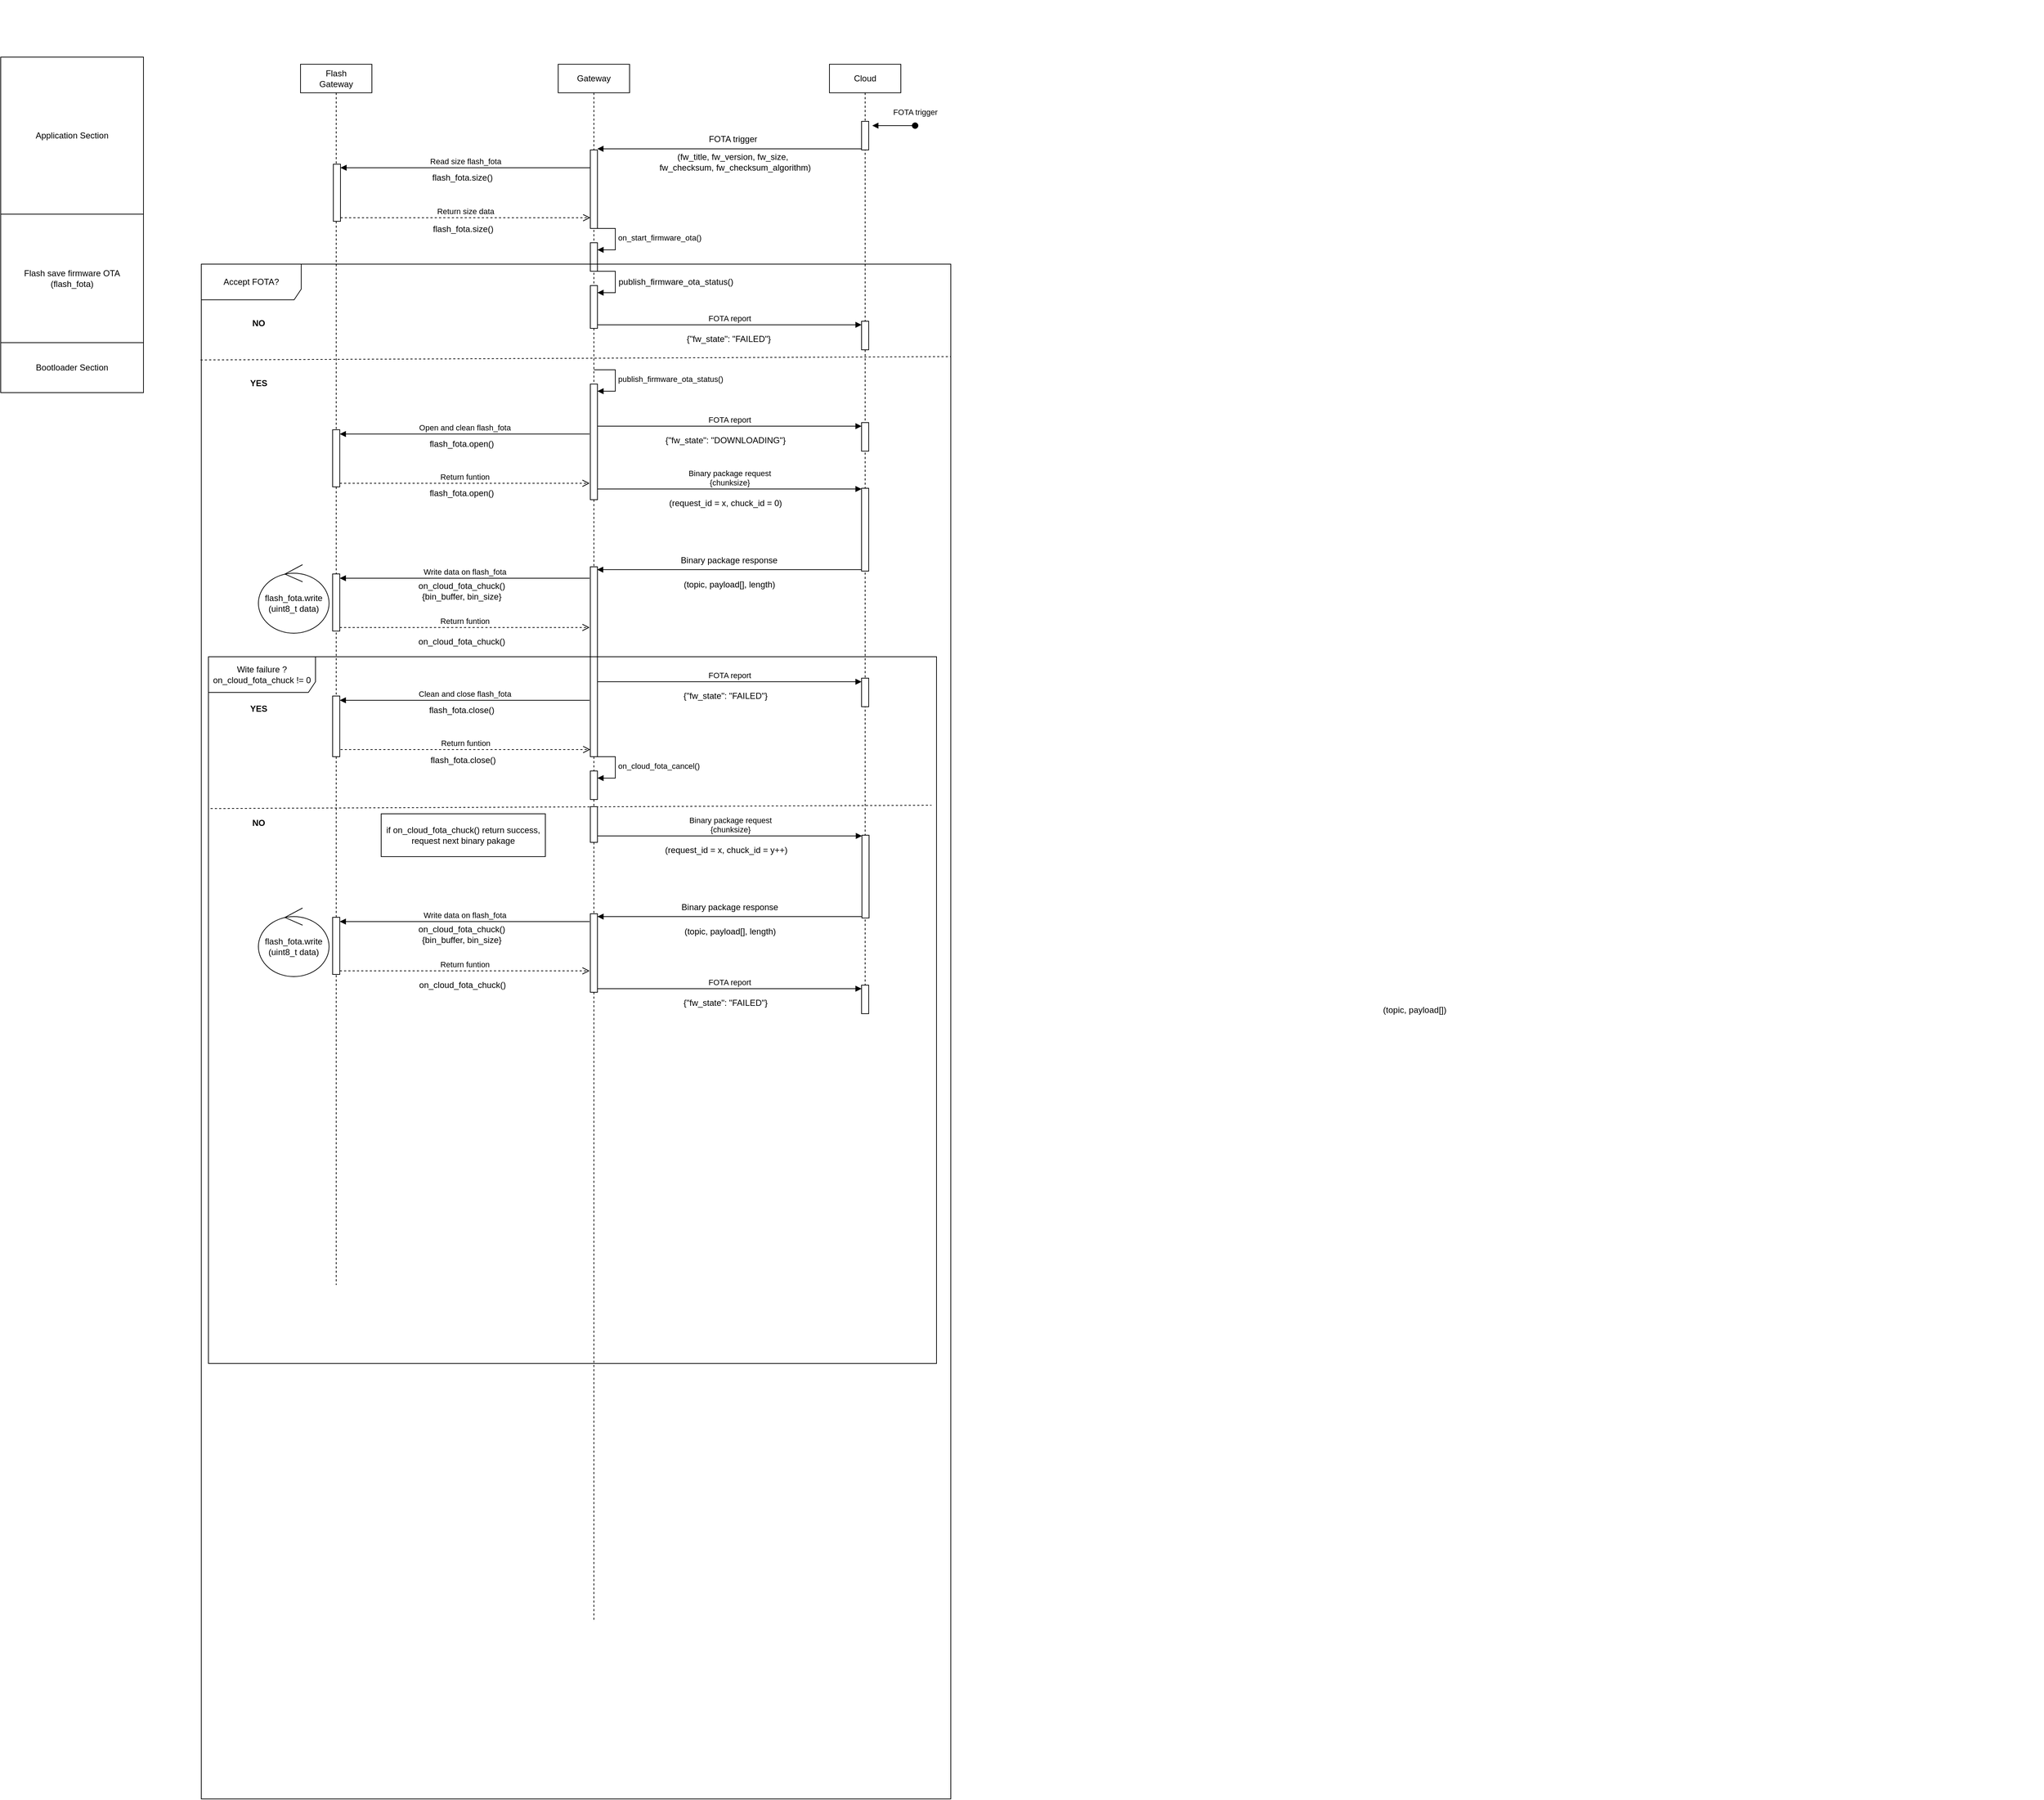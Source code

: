 <mxfile version="22.1.18" type="github">
  <diagram name="Trang-1" id="56AyVAC0W4KGTkij7woR">
    <mxGraphModel dx="3514" dy="2036" grid="1" gridSize="10" guides="1" tooltips="1" connect="1" arrows="1" fold="1" page="1" pageScale="1" pageWidth="827" pageHeight="1169" math="0" shadow="0">
      <root>
        <mxCell id="0" />
        <mxCell id="1" parent="0" />
        <mxCell id="Fb_U7boIacRhd0R1twYU-1" value="" style="shape=image;verticalLabelPosition=bottom;labelBackgroundColor=default;verticalAlign=top;aspect=fixed;imageAspect=0;image=https://www.electronicwings.com/storage/PlatformSection/TopicContent/368/description/uploading%20arduino%20program.png;" vertex="1" parent="1">
          <mxGeometry x="1060" y="-50" width="880.22" height="523" as="geometry" />
        </mxCell>
        <mxCell id="Fb_U7boIacRhd0R1twYU-4" value="Bootloader Section" style="rounded=0;whiteSpace=wrap;html=1;" vertex="1" parent="1">
          <mxGeometry x="-921" y="430" width="200" height="70" as="geometry" />
        </mxCell>
        <mxCell id="Fb_U7boIacRhd0R1twYU-5" value="Flash save firmware OTA&lt;br&gt;(flash_fota)" style="rounded=0;whiteSpace=wrap;html=1;" vertex="1" parent="1">
          <mxGeometry x="-921" y="250" width="200" height="180" as="geometry" />
        </mxCell>
        <mxCell id="Fb_U7boIacRhd0R1twYU-6" value="Application Section" style="rounded=0;whiteSpace=wrap;html=1;" vertex="1" parent="1">
          <mxGeometry x="-921" y="30" width="200" height="220" as="geometry" />
        </mxCell>
        <mxCell id="Fb_U7boIacRhd0R1twYU-7" value="Cloud" style="shape=umlLifeline;perimeter=lifelinePerimeter;whiteSpace=wrap;html=1;container=1;dropTarget=0;collapsible=0;recursiveResize=0;outlineConnect=0;portConstraint=eastwest;newEdgeStyle={&quot;curved&quot;:0,&quot;rounded&quot;:0};" vertex="1" parent="1">
          <mxGeometry x="240" y="40" width="100" height="1330" as="geometry" />
        </mxCell>
        <mxCell id="Fb_U7boIacRhd0R1twYU-10" value="" style="html=1;points=[[0,0,0,0,5],[0,1,0,0,-5],[1,0,0,0,5],[1,1,0,0,-5]];perimeter=orthogonalPerimeter;outlineConnect=0;targetShapes=umlLifeline;portConstraint=eastwest;newEdgeStyle={&quot;curved&quot;:0,&quot;rounded&quot;:0};" vertex="1" parent="Fb_U7boIacRhd0R1twYU-7">
          <mxGeometry x="45" y="80" width="10" height="40" as="geometry" />
        </mxCell>
        <mxCell id="Fb_U7boIacRhd0R1twYU-38" value="FOTA report" style="html=1;verticalAlign=bottom;endArrow=block;curved=0;rounded=0;exitX=1;exitY=1;exitDx=0;exitDy=-5;exitPerimeter=0;entryX=0;entryY=0;entryDx=0;entryDy=5;entryPerimeter=0;" edge="1" parent="Fb_U7boIacRhd0R1twYU-7" target="Fb_U7boIacRhd0R1twYU-39">
          <mxGeometry width="80" relative="1" as="geometry">
            <mxPoint x="-325" y="507" as="sourcePoint" />
            <mxPoint x="-230" y="502" as="targetPoint" />
          </mxGeometry>
        </mxCell>
        <mxCell id="Fb_U7boIacRhd0R1twYU-39" value="" style="html=1;points=[[0,0,0,0,5],[0,1,0,0,-5],[1,0,0,0,5],[1,1,0,0,-5]];perimeter=orthogonalPerimeter;outlineConnect=0;targetShapes=umlLifeline;portConstraint=eastwest;newEdgeStyle={&quot;curved&quot;:0,&quot;rounded&quot;:0};" vertex="1" parent="Fb_U7boIacRhd0R1twYU-7">
          <mxGeometry x="45" y="502" width="10" height="40" as="geometry" />
        </mxCell>
        <mxCell id="Fb_U7boIacRhd0R1twYU-75" value="FOTA report" style="html=1;verticalAlign=bottom;endArrow=block;curved=0;rounded=0;exitX=1;exitY=1;exitDx=0;exitDy=-5;exitPerimeter=0;entryX=0;entryY=0;entryDx=0;entryDy=5;entryPerimeter=0;" edge="1" parent="Fb_U7boIacRhd0R1twYU-7" target="Fb_U7boIacRhd0R1twYU-76">
          <mxGeometry width="80" relative="1" as="geometry">
            <mxPoint x="-325" y="865" as="sourcePoint" />
            <mxPoint x="-230" y="860" as="targetPoint" />
          </mxGeometry>
        </mxCell>
        <mxCell id="Fb_U7boIacRhd0R1twYU-76" value="" style="html=1;points=[[0,0,0,0,5],[0,1,0,0,-5],[1,0,0,0,5],[1,1,0,0,-5]];perimeter=orthogonalPerimeter;outlineConnect=0;targetShapes=umlLifeline;portConstraint=eastwest;newEdgeStyle={&quot;curved&quot;:0,&quot;rounded&quot;:0};" vertex="1" parent="Fb_U7boIacRhd0R1twYU-7">
          <mxGeometry x="45" y="860" width="10" height="40" as="geometry" />
        </mxCell>
        <mxCell id="Fb_U7boIacRhd0R1twYU-77" value="{&quot;fw_state&quot;: &quot;FAILED&quot;}" style="text;html=1;strokeColor=none;fillColor=none;align=center;verticalAlign=middle;whiteSpace=wrap;rounded=0;" vertex="1" parent="Fb_U7boIacRhd0R1twYU-7">
          <mxGeometry x="-240" y="870" width="189" height="30" as="geometry" />
        </mxCell>
        <mxCell id="Fb_U7boIacRhd0R1twYU-8" value="Gateway" style="shape=umlLifeline;perimeter=lifelinePerimeter;whiteSpace=wrap;html=1;container=1;dropTarget=0;collapsible=0;recursiveResize=0;outlineConnect=0;portConstraint=eastwest;newEdgeStyle={&quot;curved&quot;:0,&quot;rounded&quot;:0};" vertex="1" parent="1">
          <mxGeometry x="-140" y="40" width="100" height="2180" as="geometry" />
        </mxCell>
        <mxCell id="Fb_U7boIacRhd0R1twYU-13" value="" style="html=1;points=[[0,0,0,0,5],[0,1,0,0,-5],[1,0,0,0,5],[1,1,0,0,-5]];perimeter=orthogonalPerimeter;outlineConnect=0;targetShapes=umlLifeline;portConstraint=eastwest;newEdgeStyle={&quot;curved&quot;:0,&quot;rounded&quot;:0};" vertex="1" parent="Fb_U7boIacRhd0R1twYU-8">
          <mxGeometry x="45" y="120" width="10" height="110" as="geometry" />
        </mxCell>
        <mxCell id="Fb_U7boIacRhd0R1twYU-22" value="" style="html=1;points=[[0,0,0,0,5],[0,1,0,0,-5],[1,0,0,0,5],[1,1,0,0,-5]];perimeter=orthogonalPerimeter;outlineConnect=0;targetShapes=umlLifeline;portConstraint=eastwest;newEdgeStyle={&quot;curved&quot;:0,&quot;rounded&quot;:0};" vertex="1" parent="Fb_U7boIacRhd0R1twYU-8">
          <mxGeometry x="45" y="250" width="10" height="40" as="geometry" />
        </mxCell>
        <mxCell id="Fb_U7boIacRhd0R1twYU-23" value="on_start_firmware_ota()" style="html=1;align=left;spacingLeft=2;endArrow=block;rounded=0;edgeStyle=orthogonalEdgeStyle;curved=0;rounded=0;" edge="1" target="Fb_U7boIacRhd0R1twYU-22" parent="Fb_U7boIacRhd0R1twYU-8">
          <mxGeometry relative="1" as="geometry">
            <mxPoint x="50" y="230" as="sourcePoint" />
            <Array as="points">
              <mxPoint x="80" y="260" />
            </Array>
          </mxGeometry>
        </mxCell>
        <mxCell id="Fb_U7boIacRhd0R1twYU-35" value="" style="html=1;points=[[0,0,0,0,5],[0,1,0,0,-5],[1,0,0,0,5],[1,1,0,0,-5]];perimeter=orthogonalPerimeter;outlineConnect=0;targetShapes=umlLifeline;portConstraint=eastwest;newEdgeStyle={&quot;curved&quot;:0,&quot;rounded&quot;:0};" vertex="1" parent="Fb_U7boIacRhd0R1twYU-8">
          <mxGeometry x="45" y="448" width="10" height="162" as="geometry" />
        </mxCell>
        <mxCell id="Fb_U7boIacRhd0R1twYU-36" value="publish_firmware_ota_status()" style="html=1;align=left;spacingLeft=2;endArrow=block;rounded=0;edgeStyle=orthogonalEdgeStyle;curved=0;rounded=0;" edge="1" target="Fb_U7boIacRhd0R1twYU-35" parent="Fb_U7boIacRhd0R1twYU-8">
          <mxGeometry relative="1" as="geometry">
            <mxPoint x="50" y="428" as="sourcePoint" />
            <Array as="points">
              <mxPoint x="80" y="458" />
            </Array>
          </mxGeometry>
        </mxCell>
        <mxCell id="Fb_U7boIacRhd0R1twYU-9" value="Flash&lt;br&gt;Gateway" style="shape=umlLifeline;perimeter=lifelinePerimeter;whiteSpace=wrap;html=1;container=1;dropTarget=0;collapsible=0;recursiveResize=0;outlineConnect=0;portConstraint=eastwest;newEdgeStyle={&quot;curved&quot;:0,&quot;rounded&quot;:0};" vertex="1" parent="1">
          <mxGeometry x="-501" y="40" width="100" height="1710" as="geometry" />
        </mxCell>
        <mxCell id="Fb_U7boIacRhd0R1twYU-15" value="" style="html=1;points=[[0,0,0,0,5],[0,1,0,0,-5],[1,0,0,0,5],[1,1,0,0,-5]];perimeter=orthogonalPerimeter;outlineConnect=0;targetShapes=umlLifeline;portConstraint=eastwest;newEdgeStyle={&quot;curved&quot;:0,&quot;rounded&quot;:0};" vertex="1" parent="Fb_U7boIacRhd0R1twYU-9">
          <mxGeometry x="46" y="140" width="10" height="80" as="geometry" />
        </mxCell>
        <mxCell id="Fb_U7boIacRhd0R1twYU-11" value="FOTA trigger" style="html=1;verticalAlign=bottom;startArrow=oval;startFill=1;endArrow=block;startSize=8;curved=0;rounded=0;" edge="1" parent="1">
          <mxGeometry x="-1" y="-10" width="60" relative="1" as="geometry">
            <mxPoint x="360" y="126" as="sourcePoint" />
            <mxPoint x="300" y="126" as="targetPoint" />
            <mxPoint as="offset" />
          </mxGeometry>
        </mxCell>
        <mxCell id="Fb_U7boIacRhd0R1twYU-12" value="" style="html=1;verticalAlign=bottom;labelBackgroundColor=none;endArrow=block;endFill=1;rounded=0;entryX=0.986;entryY=-0.014;entryDx=0;entryDy=0;entryPerimeter=0;" edge="1" parent="1" source="Fb_U7boIacRhd0R1twYU-10" target="Fb_U7boIacRhd0R1twYU-13">
          <mxGeometry width="160" relative="1" as="geometry">
            <mxPoint x="110" y="160" as="sourcePoint" />
            <mxPoint x="-50" y="160" as="targetPoint" />
          </mxGeometry>
        </mxCell>
        <mxCell id="Fb_U7boIacRhd0R1twYU-14" value="FOTA trigger" style="text;html=1;strokeColor=none;fillColor=none;align=center;verticalAlign=middle;whiteSpace=wrap;rounded=0;" vertex="1" parent="1">
          <mxGeometry x="50" y="130" width="110" height="30" as="geometry" />
        </mxCell>
        <mxCell id="Fb_U7boIacRhd0R1twYU-16" value="Read size flash_fota" style="html=1;verticalAlign=bottom;endArrow=block;curved=0;rounded=0;entryX=1;entryY=0;entryDx=0;entryDy=5;" edge="1" target="Fb_U7boIacRhd0R1twYU-15" parent="1" source="Fb_U7boIacRhd0R1twYU-13">
          <mxGeometry x="0.001" relative="1" as="geometry">
            <mxPoint x="-375" y="185" as="sourcePoint" />
            <mxPoint as="offset" />
          </mxGeometry>
        </mxCell>
        <mxCell id="Fb_U7boIacRhd0R1twYU-17" value="Return size data" style="html=1;verticalAlign=bottom;endArrow=open;dashed=1;endSize=8;curved=0;rounded=0;exitX=1;exitY=1;exitDx=0;exitDy=-5;" edge="1" source="Fb_U7boIacRhd0R1twYU-15" parent="1" target="Fb_U7boIacRhd0R1twYU-13">
          <mxGeometry relative="1" as="geometry">
            <mxPoint x="-375" y="255" as="targetPoint" />
          </mxGeometry>
        </mxCell>
        <mxCell id="Fb_U7boIacRhd0R1twYU-18" value="flash_fota.size()" style="text;html=1;strokeColor=none;fillColor=none;align=center;verticalAlign=middle;whiteSpace=wrap;rounded=0;" vertex="1" parent="1">
          <mxGeometry x="-369" y="184" width="190" height="30" as="geometry" />
        </mxCell>
        <mxCell id="Fb_U7boIacRhd0R1twYU-20" value="(fw_title,&amp;nbsp;fw_version,&amp;nbsp;fw_size,&amp;nbsp;&amp;nbsp;&lt;br&gt;fw_checksum,&amp;nbsp;fw_checksum_algorithm)" style="text;html=1;strokeColor=none;fillColor=none;align=center;verticalAlign=middle;whiteSpace=wrap;rounded=0;" vertex="1" parent="1">
          <mxGeometry x="-32" y="162" width="280" height="30" as="geometry" />
        </mxCell>
        <mxCell id="Fb_U7boIacRhd0R1twYU-24" value="Accept FOTA?" style="shape=umlFrame;whiteSpace=wrap;html=1;pointerEvents=0;width=140;height=50;" vertex="1" parent="1">
          <mxGeometry x="-640" y="320" width="1050" height="2150" as="geometry" />
        </mxCell>
        <mxCell id="Fb_U7boIacRhd0R1twYU-28" value="" style="html=1;points=[[0,0,0,0,5],[0,1,0,0,-5],[1,0,0,0,5],[1,1,0,0,-5]];perimeter=orthogonalPerimeter;outlineConnect=0;targetShapes=umlLifeline;portConstraint=eastwest;newEdgeStyle={&quot;curved&quot;:0,&quot;rounded&quot;:0};" vertex="1" parent="1">
          <mxGeometry x="-95" y="350" width="10" height="60" as="geometry" />
        </mxCell>
        <mxCell id="Fb_U7boIacRhd0R1twYU-29" value="&lt;div style=&quot;color: rgb(212, 212, 212); background-color: rgb(30, 30, 30); font-family: Consolas, &amp;quot;Courier New&amp;quot;, monospace; font-size: 14px; line-height: 19px;&quot;&gt;&lt;br&gt;&lt;/div&gt;" style="html=1;align=left;spacingLeft=2;endArrow=block;rounded=0;edgeStyle=orthogonalEdgeStyle;curved=0;rounded=0;" edge="1" target="Fb_U7boIacRhd0R1twYU-28" parent="1">
          <mxGeometry x="0.008" relative="1" as="geometry">
            <mxPoint x="-90" y="330" as="sourcePoint" />
            <Array as="points">
              <mxPoint x="-60" y="360" />
            </Array>
            <mxPoint as="offset" />
          </mxGeometry>
        </mxCell>
        <mxCell id="Fb_U7boIacRhd0R1twYU-30" value="NO" style="text;align=center;fontStyle=1;verticalAlign=middle;spacingLeft=3;spacingRight=3;strokeColor=none;rotatable=0;points=[[0,0.5],[1,0.5]];portConstraint=eastwest;html=1;" vertex="1" parent="1">
          <mxGeometry x="-600" y="390" width="80" height="26" as="geometry" />
        </mxCell>
        <mxCell id="Fb_U7boIacRhd0R1twYU-31" value="FOTA report" style="html=1;verticalAlign=bottom;endArrow=block;curved=0;rounded=0;exitX=1;exitY=1;exitDx=0;exitDy=-5;exitPerimeter=0;entryX=0;entryY=0;entryDx=0;entryDy=5;entryPerimeter=0;" edge="1" parent="1" source="Fb_U7boIacRhd0R1twYU-28" target="Fb_U7boIacRhd0R1twYU-32">
          <mxGeometry width="80" relative="1" as="geometry">
            <mxPoint x="-70" y="400" as="sourcePoint" />
            <mxPoint x="10" y="400" as="targetPoint" />
          </mxGeometry>
        </mxCell>
        <mxCell id="Fb_U7boIacRhd0R1twYU-32" value="" style="html=1;points=[[0,0,0,0,5],[0,1,0,0,-5],[1,0,0,0,5],[1,1,0,0,-5]];perimeter=orthogonalPerimeter;outlineConnect=0;targetShapes=umlLifeline;portConstraint=eastwest;newEdgeStyle={&quot;curved&quot;:0,&quot;rounded&quot;:0};" vertex="1" parent="1">
          <mxGeometry x="285" y="400" width="10" height="40" as="geometry" />
        </mxCell>
        <mxCell id="Fb_U7boIacRhd0R1twYU-33" value="{&quot;fw_state&quot;: &quot;FAILED&quot;}" style="text;html=1;strokeColor=none;fillColor=none;align=center;verticalAlign=middle;whiteSpace=wrap;rounded=0;" vertex="1" parent="1">
          <mxGeometry x="29" y="410" width="140" height="30" as="geometry" />
        </mxCell>
        <mxCell id="Fb_U7boIacRhd0R1twYU-34" value="YES" style="text;align=center;fontStyle=1;verticalAlign=middle;spacingLeft=3;spacingRight=3;strokeColor=none;rotatable=0;points=[[0,0.5],[1,0.5]];portConstraint=eastwest;html=1;" vertex="1" parent="1">
          <mxGeometry x="-600" y="474" width="80" height="26" as="geometry" />
        </mxCell>
        <mxCell id="Fb_U7boIacRhd0R1twYU-37" value="publish_firmware_ota_status()" style="text;html=1;strokeColor=none;fillColor=none;align=center;verticalAlign=middle;whiteSpace=wrap;rounded=0;" vertex="1" parent="1">
          <mxGeometry x="-60" y="330" width="170" height="30" as="geometry" />
        </mxCell>
        <mxCell id="Fb_U7boIacRhd0R1twYU-40" value="{&quot;fw_state&quot;: &quot;DOWNLOADING&quot;}" style="text;html=1;strokeColor=none;fillColor=none;align=center;verticalAlign=middle;whiteSpace=wrap;rounded=0;" vertex="1" parent="1">
          <mxGeometry y="552" width="189" height="30" as="geometry" />
        </mxCell>
        <mxCell id="Fb_U7boIacRhd0R1twYU-41" value="Binary package request&lt;br&gt;{chunksize}" style="html=1;verticalAlign=bottom;endArrow=block;curved=0;rounded=0;exitX=1;exitY=1;exitDx=0;exitDy=-5;exitPerimeter=0;entryX=0;entryY=0;entryDx=0;entryDy=5;entryPerimeter=0;" edge="1" parent="1">
          <mxGeometry width="80" relative="1" as="geometry">
            <mxPoint x="-85" y="635" as="sourcePoint" />
            <mxPoint x="285" y="635" as="targetPoint" />
          </mxGeometry>
        </mxCell>
        <mxCell id="Fb_U7boIacRhd0R1twYU-43" value="(request_id = x, chuck_id = 0)" style="text;html=1;strokeColor=none;fillColor=none;align=center;verticalAlign=middle;whiteSpace=wrap;rounded=0;" vertex="1" parent="1">
          <mxGeometry y="640" width="189" height="30" as="geometry" />
        </mxCell>
        <mxCell id="Fb_U7boIacRhd0R1twYU-44" value="" style="html=1;points=[[0,0,0,0,5],[0,1,0,0,-5],[1,0,0,0,5],[1,1,0,0,-5]];perimeter=orthogonalPerimeter;outlineConnect=0;targetShapes=umlLifeline;portConstraint=eastwest;newEdgeStyle={&quot;curved&quot;:0,&quot;rounded&quot;:0};" vertex="1" parent="1">
          <mxGeometry x="285" y="634" width="10" height="116" as="geometry" />
        </mxCell>
        <mxCell id="Fb_U7boIacRhd0R1twYU-45" value="" style="html=1;verticalAlign=bottom;labelBackgroundColor=none;endArrow=block;endFill=1;rounded=0;entryX=0.986;entryY=-0.014;entryDx=0;entryDy=0;entryPerimeter=0;" edge="1" parent="1">
          <mxGeometry width="160" relative="1" as="geometry">
            <mxPoint x="284.5" y="748" as="sourcePoint" />
            <mxPoint x="-85.5" y="748" as="targetPoint" />
          </mxGeometry>
        </mxCell>
        <mxCell id="Fb_U7boIacRhd0R1twYU-46" value="Binary package response" style="text;html=1;strokeColor=none;fillColor=none;align=center;verticalAlign=middle;whiteSpace=wrap;rounded=0;" vertex="1" parent="1">
          <mxGeometry x="12.25" y="720" width="174.5" height="30" as="geometry" />
        </mxCell>
        <mxCell id="Fb_U7boIacRhd0R1twYU-47" value="(topic, payload[])" style="text;html=1;strokeColor=none;fillColor=none;align=center;verticalAlign=middle;whiteSpace=wrap;rounded=0;" vertex="1" parent="1">
          <mxGeometry x="920" y="1350" width="280" height="30" as="geometry" />
        </mxCell>
        <mxCell id="Fb_U7boIacRhd0R1twYU-48" value="" style="html=1;points=[[0,0,0,0,5],[0,1,0,0,-5],[1,0,0,0,5],[1,1,0,0,-5]];perimeter=orthogonalPerimeter;outlineConnect=0;targetShapes=umlLifeline;portConstraint=eastwest;newEdgeStyle={&quot;curved&quot;:0,&quot;rounded&quot;:0};" vertex="1" parent="1">
          <mxGeometry x="-95" y="744" width="10" height="266" as="geometry" />
        </mxCell>
        <mxCell id="Fb_U7boIacRhd0R1twYU-49" value="(topic, payload[], length)" style="text;html=1;strokeColor=none;fillColor=none;align=center;verticalAlign=middle;whiteSpace=wrap;rounded=0;" vertex="1" parent="1">
          <mxGeometry x="-40" y="754" width="280" height="30" as="geometry" />
        </mxCell>
        <mxCell id="Fb_U7boIacRhd0R1twYU-50" value="" style="html=1;points=[[0,0,0,0,5],[0,1,0,0,-5],[1,0,0,0,5],[1,1,0,0,-5]];perimeter=orthogonalPerimeter;outlineConnect=0;targetShapes=umlLifeline;portConstraint=eastwest;newEdgeStyle={&quot;curved&quot;:0,&quot;rounded&quot;:0};" vertex="1" parent="1">
          <mxGeometry x="-456" y="754" width="10" height="80" as="geometry" />
        </mxCell>
        <mxCell id="Fb_U7boIacRhd0R1twYU-51" value="Write data on flash_fota" style="html=1;verticalAlign=bottom;endArrow=block;curved=0;rounded=0;entryX=1;entryY=0;entryDx=0;entryDy=5;" edge="1" parent="1">
          <mxGeometry x="0.001" relative="1" as="geometry">
            <mxPoint x="-96" y="760" as="sourcePoint" />
            <mxPoint as="offset" />
            <mxPoint x="-446" y="760" as="targetPoint" />
          </mxGeometry>
        </mxCell>
        <mxCell id="Fb_U7boIacRhd0R1twYU-52" value="Return funtion" style="html=1;verticalAlign=bottom;endArrow=open;dashed=1;endSize=8;curved=0;rounded=0;exitX=1;exitY=1;exitDx=0;exitDy=-5;" edge="1" parent="1" source="Fb_U7boIacRhd0R1twYU-50">
          <mxGeometry relative="1" as="geometry">
            <mxPoint x="-96" y="829" as="targetPoint" />
          </mxGeometry>
        </mxCell>
        <mxCell id="Fb_U7boIacRhd0R1twYU-53" value="on_cloud_fota_chuck()&lt;br&gt;{bin_buffer, bin_size}" style="text;html=1;strokeColor=none;fillColor=none;align=center;verticalAlign=middle;whiteSpace=wrap;rounded=0;" vertex="1" parent="1">
          <mxGeometry x="-370" y="763" width="190" height="30" as="geometry" />
        </mxCell>
        <mxCell id="Fb_U7boIacRhd0R1twYU-55" value="on_cloud_fota_chuck()" style="text;html=1;strokeColor=none;fillColor=none;align=center;verticalAlign=middle;whiteSpace=wrap;rounded=0;" vertex="1" parent="1">
          <mxGeometry x="-370" y="834" width="190" height="30" as="geometry" />
        </mxCell>
        <mxCell id="Fb_U7boIacRhd0R1twYU-56" value="" style="html=1;points=[[0,0,0,0,5],[0,1,0,0,-5],[1,0,0,0,5],[1,1,0,0,-5]];perimeter=orthogonalPerimeter;outlineConnect=0;targetShapes=umlLifeline;portConstraint=eastwest;newEdgeStyle={&quot;curved&quot;:0,&quot;rounded&quot;:0};" vertex="1" parent="1">
          <mxGeometry x="-456" y="552" width="10" height="80" as="geometry" />
        </mxCell>
        <mxCell id="Fb_U7boIacRhd0R1twYU-57" value="Open and clean flash_fota" style="html=1;verticalAlign=bottom;endArrow=block;curved=0;rounded=0;entryX=1;entryY=0;entryDx=0;entryDy=5;" edge="1" parent="1">
          <mxGeometry x="0.001" relative="1" as="geometry">
            <mxPoint x="-96" y="558" as="sourcePoint" />
            <mxPoint as="offset" />
            <mxPoint x="-446" y="558" as="targetPoint" />
          </mxGeometry>
        </mxCell>
        <mxCell id="Fb_U7boIacRhd0R1twYU-58" value="Return funtion" style="html=1;verticalAlign=bottom;endArrow=open;dashed=1;endSize=8;curved=0;rounded=0;exitX=1;exitY=1;exitDx=0;exitDy=-5;" edge="1" parent="1" source="Fb_U7boIacRhd0R1twYU-56">
          <mxGeometry relative="1" as="geometry">
            <mxPoint x="-96" y="627" as="targetPoint" />
          </mxGeometry>
        </mxCell>
        <mxCell id="Fb_U7boIacRhd0R1twYU-59" value="flash_fota.open()" style="text;html=1;strokeColor=none;fillColor=none;align=center;verticalAlign=middle;whiteSpace=wrap;rounded=0;" vertex="1" parent="1">
          <mxGeometry x="-370" y="557" width="190" height="30" as="geometry" />
        </mxCell>
        <mxCell id="Fb_U7boIacRhd0R1twYU-62" value="flash_fota.open()" style="text;html=1;strokeColor=none;fillColor=none;align=center;verticalAlign=middle;whiteSpace=wrap;rounded=0;" vertex="1" parent="1">
          <mxGeometry x="-370" y="626" width="190" height="30" as="geometry" />
        </mxCell>
        <mxCell id="Fb_U7boIacRhd0R1twYU-64" value="flash_fota.size()" style="text;html=1;strokeColor=none;fillColor=none;align=center;verticalAlign=middle;whiteSpace=wrap;rounded=0;" vertex="1" parent="1">
          <mxGeometry x="-368" y="256" width="190" height="30" as="geometry" />
        </mxCell>
        <mxCell id="Fb_U7boIacRhd0R1twYU-66" value="flash_fota.write&lt;br&gt;(uint8_t data)" style="ellipse;shape=umlControl;whiteSpace=wrap;html=1;" vertex="1" parent="1">
          <mxGeometry x="-560" y="741" width="99" height="96" as="geometry" />
        </mxCell>
        <mxCell id="Fb_U7boIacRhd0R1twYU-73" value="Wite failure ?&lt;br&gt;on_cloud_fota_chuck != 0" style="shape=umlFrame;whiteSpace=wrap;html=1;pointerEvents=0;width=150;height=50;" vertex="1" parent="1">
          <mxGeometry x="-630" y="870" width="1020" height="990" as="geometry" />
        </mxCell>
        <mxCell id="Fb_U7boIacRhd0R1twYU-74" value="YES" style="text;align=center;fontStyle=1;verticalAlign=middle;spacingLeft=3;spacingRight=3;strokeColor=none;rotatable=0;points=[[0,0.5],[1,0.5]];portConstraint=eastwest;html=1;" vertex="1" parent="1">
          <mxGeometry x="-600" y="930" width="80" height="26" as="geometry" />
        </mxCell>
        <mxCell id="Fb_U7boIacRhd0R1twYU-78" value="" style="html=1;points=[[0,0,0,0,5],[0,1,0,0,-5],[1,0,0,0,5],[1,1,0,0,-5]];perimeter=orthogonalPerimeter;outlineConnect=0;targetShapes=umlLifeline;portConstraint=eastwest;newEdgeStyle={&quot;curved&quot;:0,&quot;rounded&quot;:0};" vertex="1" parent="1">
          <mxGeometry x="-456" y="925" width="10" height="85" as="geometry" />
        </mxCell>
        <mxCell id="Fb_U7boIacRhd0R1twYU-79" value="Clean and close flash_fota" style="html=1;verticalAlign=bottom;endArrow=block;curved=0;rounded=0;entryX=1;entryY=0;entryDx=0;entryDy=5;" edge="1" parent="1">
          <mxGeometry x="0.003" relative="1" as="geometry">
            <mxPoint x="-96" y="931" as="sourcePoint" />
            <mxPoint as="offset" />
            <mxPoint x="-446" y="931" as="targetPoint" />
          </mxGeometry>
        </mxCell>
        <mxCell id="Fb_U7boIacRhd0R1twYU-81" value="flash_fota.close()" style="text;html=1;strokeColor=none;fillColor=none;align=center;verticalAlign=middle;whiteSpace=wrap;rounded=0;" vertex="1" parent="1">
          <mxGeometry x="-370" y="930" width="190" height="30" as="geometry" />
        </mxCell>
        <mxCell id="Fb_U7boIacRhd0R1twYU-83" value="Return funtion" style="html=1;verticalAlign=bottom;endArrow=open;dashed=1;endSize=8;curved=0;rounded=0;exitX=1;exitY=1;exitDx=0;exitDy=-5;" edge="1" parent="1">
          <mxGeometry relative="1" as="geometry">
            <mxPoint x="-95" y="1000" as="targetPoint" />
            <mxPoint x="-445" y="1000" as="sourcePoint" />
          </mxGeometry>
        </mxCell>
        <mxCell id="Fb_U7boIacRhd0R1twYU-85" value="flash_fota.close()" style="text;html=1;strokeColor=none;fillColor=none;align=center;verticalAlign=middle;whiteSpace=wrap;rounded=0;" vertex="1" parent="1">
          <mxGeometry x="-368" y="1000" width="190" height="30" as="geometry" />
        </mxCell>
        <mxCell id="Fb_U7boIacRhd0R1twYU-86" value="" style="html=1;points=[[0,0,0,0,5],[0,1,0,0,-5],[1,0,0,0,5],[1,1,0,0,-5]];perimeter=orthogonalPerimeter;outlineConnect=0;targetShapes=umlLifeline;portConstraint=eastwest;newEdgeStyle={&quot;curved&quot;:0,&quot;rounded&quot;:0};" vertex="1" parent="1">
          <mxGeometry x="-95" y="1030" width="10" height="40" as="geometry" />
        </mxCell>
        <mxCell id="Fb_U7boIacRhd0R1twYU-87" value="on_cloud_fota_cancel()" style="html=1;align=left;spacingLeft=2;endArrow=block;rounded=0;edgeStyle=orthogonalEdgeStyle;curved=0;rounded=0;" edge="1" target="Fb_U7boIacRhd0R1twYU-86" parent="1">
          <mxGeometry relative="1" as="geometry">
            <mxPoint x="-90" y="1010" as="sourcePoint" />
            <Array as="points">
              <mxPoint x="-60" y="1040" />
            </Array>
          </mxGeometry>
        </mxCell>
        <mxCell id="Fb_U7boIacRhd0R1twYU-88" value="" style="endArrow=none;dashed=1;html=1;rounded=0;exitX=-0.001;exitY=0.637;exitDx=0;exitDy=0;exitPerimeter=0;entryX=1;entryY=0.628;entryDx=0;entryDy=0;entryPerimeter=0;" edge="1" parent="1">
          <mxGeometry width="50" height="50" relative="1" as="geometry">
            <mxPoint x="-641.05" y="454.24" as="sourcePoint" />
            <mxPoint x="410" y="449.56" as="targetPoint" />
          </mxGeometry>
        </mxCell>
        <mxCell id="Fb_U7boIacRhd0R1twYU-89" value="" style="endArrow=none;dashed=1;html=1;rounded=0;exitX=-0.001;exitY=0.637;exitDx=0;exitDy=0;exitPerimeter=0;" edge="1" parent="1">
          <mxGeometry width="50" height="50" relative="1" as="geometry">
            <mxPoint x="-627.0" y="1082.68" as="sourcePoint" />
            <mxPoint x="383" y="1078" as="targetPoint" />
          </mxGeometry>
        </mxCell>
        <mxCell id="Fb_U7boIacRhd0R1twYU-90" value="NO" style="text;align=center;fontStyle=1;verticalAlign=middle;spacingLeft=3;spacingRight=3;strokeColor=none;rotatable=0;points=[[0,0.5],[1,0.5]];portConstraint=eastwest;html=1;" vertex="1" parent="1">
          <mxGeometry x="-600" y="1090" width="80" height="26" as="geometry" />
        </mxCell>
        <mxCell id="Fb_U7boIacRhd0R1twYU-91" value="if on_cloud_fota_chuck() return success, request next binary pakage" style="rounded=0;whiteSpace=wrap;html=1;" vertex="1" parent="1">
          <mxGeometry x="-388" y="1090" width="230" height="60" as="geometry" />
        </mxCell>
        <mxCell id="Fb_U7boIacRhd0R1twYU-93" value="Binary package request&lt;br&gt;{chunksize}" style="html=1;verticalAlign=bottom;endArrow=block;curved=0;rounded=0;exitX=1;exitY=1;exitDx=0;exitDy=-5;exitPerimeter=0;entryX=0;entryY=0;entryDx=0;entryDy=5;entryPerimeter=0;" edge="1" parent="1">
          <mxGeometry width="80" relative="1" as="geometry">
            <mxPoint x="-84.5" y="1121" as="sourcePoint" />
            <mxPoint x="285.5" y="1121" as="targetPoint" />
          </mxGeometry>
        </mxCell>
        <mxCell id="Fb_U7boIacRhd0R1twYU-94" value="(request_id = x, chuck_id = y++)" style="text;html=1;strokeColor=none;fillColor=none;align=center;verticalAlign=middle;whiteSpace=wrap;rounded=0;" vertex="1" parent="1">
          <mxGeometry x="0.5" y="1126" width="189" height="30" as="geometry" />
        </mxCell>
        <mxCell id="Fb_U7boIacRhd0R1twYU-95" value="" style="html=1;points=[[0,0,0,0,5],[0,1,0,0,-5],[1,0,0,0,5],[1,1,0,0,-5]];perimeter=orthogonalPerimeter;outlineConnect=0;targetShapes=umlLifeline;portConstraint=eastwest;newEdgeStyle={&quot;curved&quot;:0,&quot;rounded&quot;:0};" vertex="1" parent="1">
          <mxGeometry x="285.5" y="1120" width="10" height="116" as="geometry" />
        </mxCell>
        <mxCell id="Fb_U7boIacRhd0R1twYU-96" value="" style="html=1;verticalAlign=bottom;labelBackgroundColor=none;endArrow=block;endFill=1;rounded=0;entryX=0.986;entryY=-0.014;entryDx=0;entryDy=0;entryPerimeter=0;" edge="1" parent="1">
          <mxGeometry width="160" relative="1" as="geometry">
            <mxPoint x="285" y="1234" as="sourcePoint" />
            <mxPoint x="-85" y="1234" as="targetPoint" />
          </mxGeometry>
        </mxCell>
        <mxCell id="Fb_U7boIacRhd0R1twYU-97" value="Binary package response" style="text;html=1;strokeColor=none;fillColor=none;align=center;verticalAlign=middle;whiteSpace=wrap;rounded=0;" vertex="1" parent="1">
          <mxGeometry x="12.75" y="1206" width="174.5" height="30" as="geometry" />
        </mxCell>
        <mxCell id="Fb_U7boIacRhd0R1twYU-98" value="(topic, payload[], length)" style="text;html=1;strokeColor=none;fillColor=none;align=center;verticalAlign=middle;whiteSpace=wrap;rounded=0;" vertex="1" parent="1">
          <mxGeometry x="-39.5" y="1240" width="280" height="30" as="geometry" />
        </mxCell>
        <mxCell id="Fb_U7boIacRhd0R1twYU-99" value="" style="html=1;points=[[0,0,0,0,5],[0,1,0,0,-5],[1,0,0,0,5],[1,1,0,0,-5]];perimeter=orthogonalPerimeter;outlineConnect=0;targetShapes=umlLifeline;portConstraint=eastwest;newEdgeStyle={&quot;curved&quot;:0,&quot;rounded&quot;:0};" vertex="1" parent="1">
          <mxGeometry x="-95" y="1080" width="10" height="50" as="geometry" />
        </mxCell>
        <mxCell id="Fb_U7boIacRhd0R1twYU-100" value="" style="html=1;points=[[0,0,0,0,5],[0,1,0,0,-5],[1,0,0,0,5],[1,1,0,0,-5]];perimeter=orthogonalPerimeter;outlineConnect=0;targetShapes=umlLifeline;portConstraint=eastwest;newEdgeStyle={&quot;curved&quot;:0,&quot;rounded&quot;:0};" vertex="1" parent="1">
          <mxGeometry x="-95" y="1230" width="10" height="110" as="geometry" />
        </mxCell>
        <mxCell id="Fb_U7boIacRhd0R1twYU-122" value="" style="html=1;points=[[0,0,0,0,5],[0,1,0,0,-5],[1,0,0,0,5],[1,1,0,0,-5]];perimeter=orthogonalPerimeter;outlineConnect=0;targetShapes=umlLifeline;portConstraint=eastwest;newEdgeStyle={&quot;curved&quot;:0,&quot;rounded&quot;:0};" vertex="1" parent="1">
          <mxGeometry x="-456" y="1235" width="10" height="80" as="geometry" />
        </mxCell>
        <mxCell id="Fb_U7boIacRhd0R1twYU-123" value="Write data on flash_fota" style="html=1;verticalAlign=bottom;endArrow=block;curved=0;rounded=0;entryX=1;entryY=0;entryDx=0;entryDy=5;" edge="1" parent="1">
          <mxGeometry x="0.001" relative="1" as="geometry">
            <mxPoint x="-96" y="1241" as="sourcePoint" />
            <mxPoint as="offset" />
            <mxPoint x="-446" y="1241" as="targetPoint" />
          </mxGeometry>
        </mxCell>
        <mxCell id="Fb_U7boIacRhd0R1twYU-124" value="Return funtion" style="html=1;verticalAlign=bottom;endArrow=open;dashed=1;endSize=8;curved=0;rounded=0;exitX=1;exitY=1;exitDx=0;exitDy=-5;" edge="1" parent="1" source="Fb_U7boIacRhd0R1twYU-122">
          <mxGeometry relative="1" as="geometry">
            <mxPoint x="-96" y="1310" as="targetPoint" />
          </mxGeometry>
        </mxCell>
        <mxCell id="Fb_U7boIacRhd0R1twYU-125" value="on_cloud_fota_chuck()&lt;br&gt;{bin_buffer, bin_size}" style="text;html=1;strokeColor=none;fillColor=none;align=center;verticalAlign=middle;whiteSpace=wrap;rounded=0;" vertex="1" parent="1">
          <mxGeometry x="-370" y="1244" width="190" height="30" as="geometry" />
        </mxCell>
        <mxCell id="Fb_U7boIacRhd0R1twYU-126" value="flash_fota.write&lt;br&gt;(uint8_t data)" style="ellipse;shape=umlControl;whiteSpace=wrap;html=1;" vertex="1" parent="1">
          <mxGeometry x="-560" y="1222" width="99" height="96" as="geometry" />
        </mxCell>
        <mxCell id="Fb_U7boIacRhd0R1twYU-127" value="FOTA report" style="html=1;verticalAlign=bottom;endArrow=block;curved=0;rounded=0;exitX=1;exitY=1;exitDx=0;exitDy=-5;exitPerimeter=0;entryX=0;entryY=0;entryDx=0;entryDy=5;entryPerimeter=0;" edge="1" parent="1" target="Fb_U7boIacRhd0R1twYU-128">
          <mxGeometry width="80" relative="1" as="geometry">
            <mxPoint x="-85" y="1335" as="sourcePoint" />
            <mxPoint x="10" y="1330" as="targetPoint" />
          </mxGeometry>
        </mxCell>
        <mxCell id="Fb_U7boIacRhd0R1twYU-128" value="" style="html=1;points=[[0,0,0,0,5],[0,1,0,0,-5],[1,0,0,0,5],[1,1,0,0,-5]];perimeter=orthogonalPerimeter;outlineConnect=0;targetShapes=umlLifeline;portConstraint=eastwest;newEdgeStyle={&quot;curved&quot;:0,&quot;rounded&quot;:0};" vertex="1" parent="1">
          <mxGeometry x="285" y="1330" width="10" height="40" as="geometry" />
        </mxCell>
        <mxCell id="Fb_U7boIacRhd0R1twYU-129" value="{&quot;fw_state&quot;: &quot;FAILED&quot;}" style="text;html=1;strokeColor=none;fillColor=none;align=center;verticalAlign=middle;whiteSpace=wrap;rounded=0;" vertex="1" parent="1">
          <mxGeometry y="1340" width="189" height="30" as="geometry" />
        </mxCell>
        <mxCell id="Fb_U7boIacRhd0R1twYU-130" value="on_cloud_fota_chuck()" style="text;html=1;strokeColor=none;fillColor=none;align=center;verticalAlign=middle;whiteSpace=wrap;rounded=0;" vertex="1" parent="1">
          <mxGeometry x="-369" y="1315" width="190" height="30" as="geometry" />
        </mxCell>
      </root>
    </mxGraphModel>
  </diagram>
</mxfile>
